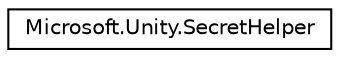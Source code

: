 digraph "Graphical Class Hierarchy"
{
 // LATEX_PDF_SIZE
  edge [fontname="Helvetica",fontsize="10",labelfontname="Helvetica",labelfontsize="10"];
  node [fontname="Helvetica",fontsize="10",shape=record];
  rankdir="LR";
  Node0 [label="Microsoft.Unity.SecretHelper",height=0.2,width=0.4,color="black", fillcolor="white", style="filled",URL="$class_microsoft_1_1_unity_1_1_secret_helper.html",tooltip="A class built to help keep API keys and other secret values out of public source control."];
}
